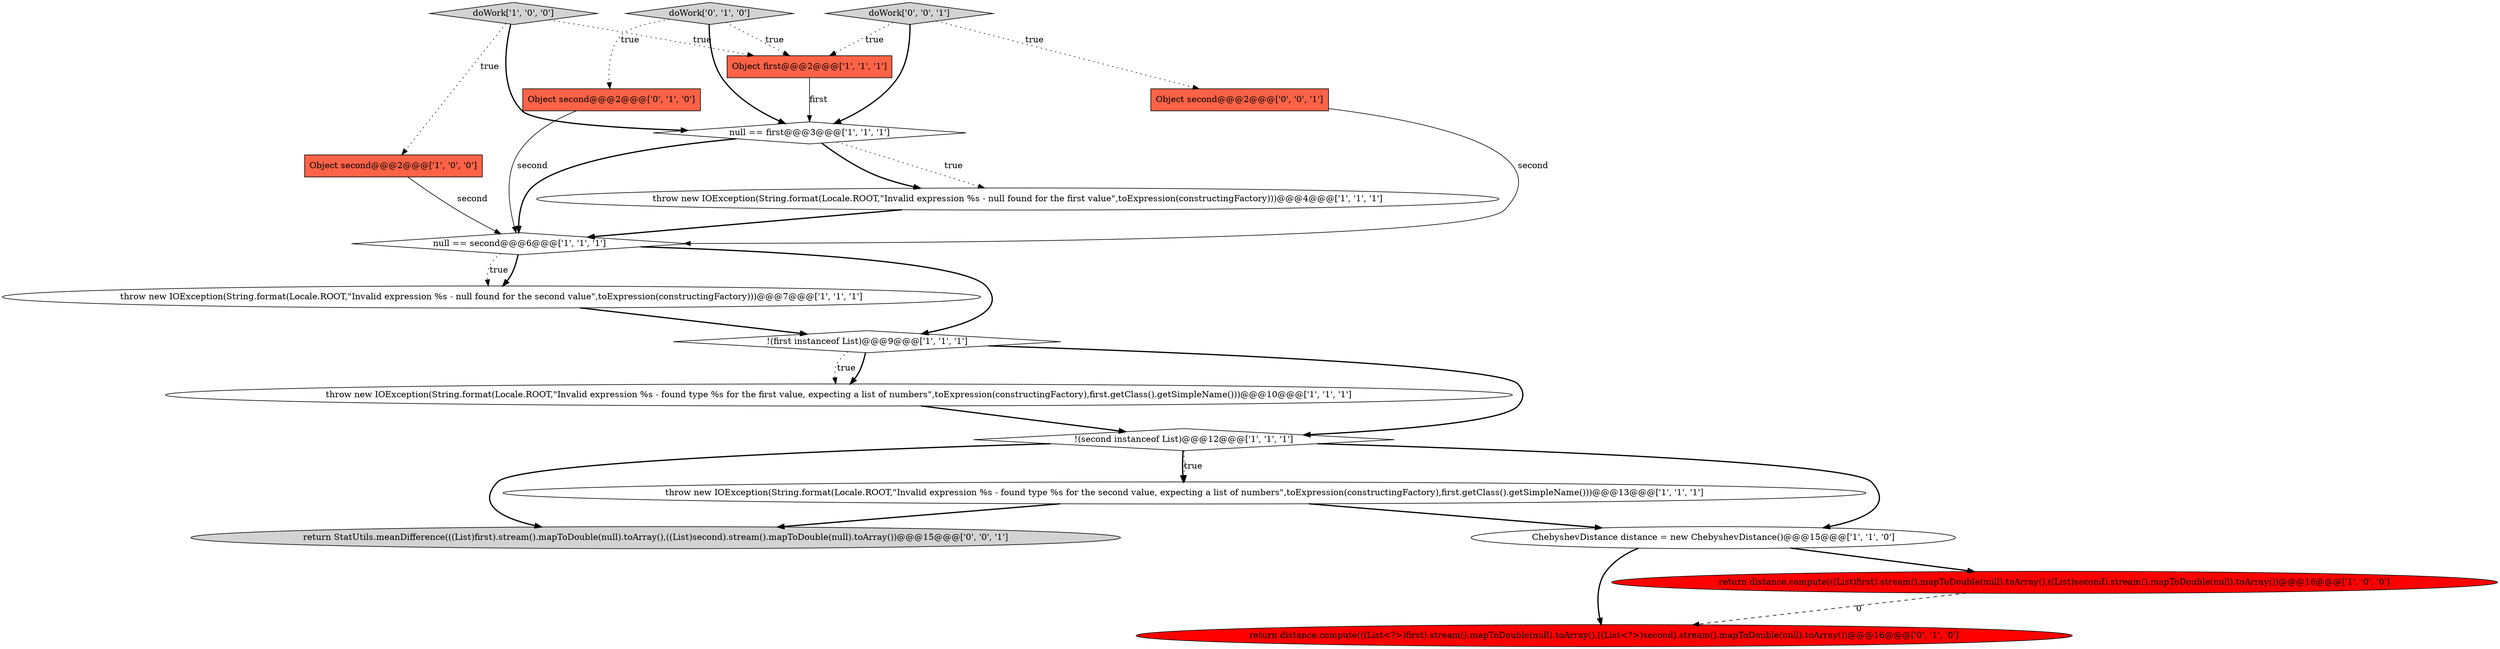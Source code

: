 digraph {
14 [style = filled, label = "Object second@@@2@@@['0', '1', '0']", fillcolor = tomato, shape = box image = "AAA0AAABBB2BBB"];
3 [style = filled, label = "throw new IOException(String.format(Locale.ROOT,\"Invalid expression %s - null found for the second value\",toExpression(constructingFactory)))@@@7@@@['1', '1', '1']", fillcolor = white, shape = ellipse image = "AAA0AAABBB1BBB"];
16 [style = filled, label = "doWork['0', '0', '1']", fillcolor = lightgray, shape = diamond image = "AAA0AAABBB3BBB"];
18 [style = filled, label = "return StatUtils.meanDifference(((List)first).stream().mapToDouble(null).toArray(),((List)second).stream().mapToDouble(null).toArray())@@@15@@@['0', '0', '1']", fillcolor = lightgray, shape = ellipse image = "AAA0AAABBB3BBB"];
7 [style = filled, label = "Object second@@@2@@@['1', '0', '0']", fillcolor = tomato, shape = box image = "AAA0AAABBB1BBB"];
9 [style = filled, label = "doWork['1', '0', '0']", fillcolor = lightgray, shape = diamond image = "AAA0AAABBB1BBB"];
1 [style = filled, label = "ChebyshevDistance distance = new ChebyshevDistance()@@@15@@@['1', '1', '0']", fillcolor = white, shape = ellipse image = "AAA0AAABBB1BBB"];
12 [style = filled, label = "return distance.compute(((List)first).stream().mapToDouble(null).toArray(),((List)second).stream().mapToDouble(null).toArray())@@@16@@@['1', '0', '0']", fillcolor = red, shape = ellipse image = "AAA1AAABBB1BBB"];
11 [style = filled, label = "Object first@@@2@@@['1', '1', '1']", fillcolor = tomato, shape = box image = "AAA0AAABBB1BBB"];
6 [style = filled, label = "throw new IOException(String.format(Locale.ROOT,\"Invalid expression %s - found type %s for the first value, expecting a list of numbers\",toExpression(constructingFactory),first.getClass().getSimpleName()))@@@10@@@['1', '1', '1']", fillcolor = white, shape = ellipse image = "AAA0AAABBB1BBB"];
5 [style = filled, label = "null == second@@@6@@@['1', '1', '1']", fillcolor = white, shape = diamond image = "AAA0AAABBB1BBB"];
2 [style = filled, label = "null == first@@@3@@@['1', '1', '1']", fillcolor = white, shape = diamond image = "AAA0AAABBB1BBB"];
17 [style = filled, label = "Object second@@@2@@@['0', '0', '1']", fillcolor = tomato, shape = box image = "AAA0AAABBB3BBB"];
10 [style = filled, label = "!(second instanceof List)@@@12@@@['1', '1', '1']", fillcolor = white, shape = diamond image = "AAA0AAABBB1BBB"];
4 [style = filled, label = "throw new IOException(String.format(Locale.ROOT,\"Invalid expression %s - found type %s for the second value, expecting a list of numbers\",toExpression(constructingFactory),first.getClass().getSimpleName()))@@@13@@@['1', '1', '1']", fillcolor = white, shape = ellipse image = "AAA0AAABBB1BBB"];
13 [style = filled, label = "doWork['0', '1', '0']", fillcolor = lightgray, shape = diamond image = "AAA0AAABBB2BBB"];
15 [style = filled, label = "return distance.compute(((List<?>)first).stream().mapToDouble(null).toArray(),((List<?>)second).stream().mapToDouble(null).toArray())@@@16@@@['0', '1', '0']", fillcolor = red, shape = ellipse image = "AAA1AAABBB2BBB"];
8 [style = filled, label = "throw new IOException(String.format(Locale.ROOT,\"Invalid expression %s - null found for the first value\",toExpression(constructingFactory)))@@@4@@@['1', '1', '1']", fillcolor = white, shape = ellipse image = "AAA0AAABBB1BBB"];
0 [style = filled, label = "!(first instanceof List)@@@9@@@['1', '1', '1']", fillcolor = white, shape = diamond image = "AAA0AAABBB1BBB"];
5->3 [style = bold, label=""];
10->18 [style = bold, label=""];
11->2 [style = solid, label="first"];
0->6 [style = bold, label=""];
9->2 [style = bold, label=""];
1->15 [style = bold, label=""];
9->11 [style = dotted, label="true"];
16->17 [style = dotted, label="true"];
4->18 [style = bold, label=""];
5->3 [style = dotted, label="true"];
16->2 [style = bold, label=""];
0->6 [style = dotted, label="true"];
3->0 [style = bold, label=""];
17->5 [style = solid, label="second"];
0->10 [style = bold, label=""];
8->5 [style = bold, label=""];
5->0 [style = bold, label=""];
7->5 [style = solid, label="second"];
14->5 [style = solid, label="second"];
6->10 [style = bold, label=""];
1->12 [style = bold, label=""];
10->4 [style = bold, label=""];
12->15 [style = dashed, label="0"];
13->11 [style = dotted, label="true"];
4->1 [style = bold, label=""];
10->4 [style = dotted, label="true"];
9->7 [style = dotted, label="true"];
13->14 [style = dotted, label="true"];
16->11 [style = dotted, label="true"];
10->1 [style = bold, label=""];
2->8 [style = dotted, label="true"];
2->8 [style = bold, label=""];
2->5 [style = bold, label=""];
13->2 [style = bold, label=""];
}

